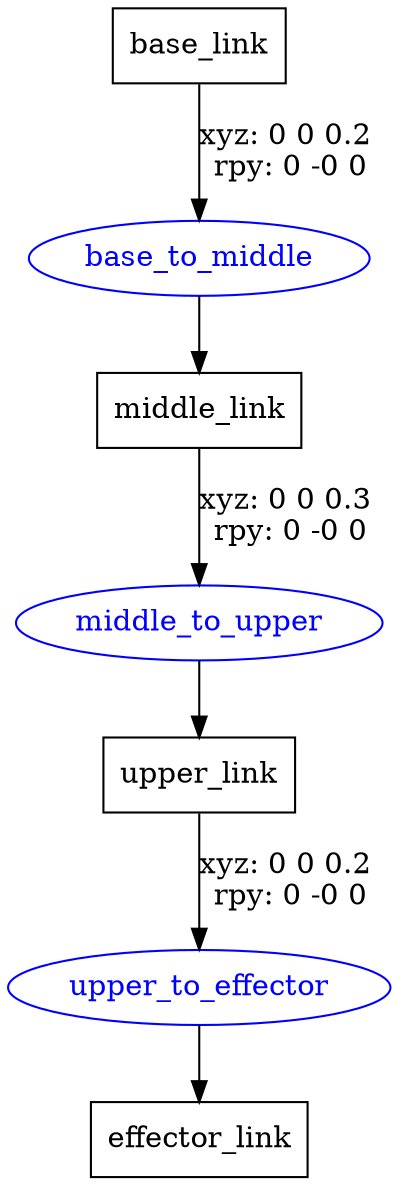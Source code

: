 digraph G {
node [shape=box];
"base_link" [label="base_link"];
"middle_link" [label="middle_link"];
"upper_link" [label="upper_link"];
"effector_link" [label="effector_link"];
node [shape=ellipse, color=blue, fontcolor=blue];
"base_link" -> "base_to_middle" [label="xyz: 0 0 0.2 \nrpy: 0 -0 0"]
"base_to_middle" -> "middle_link"
"middle_link" -> "middle_to_upper" [label="xyz: 0 0 0.3 \nrpy: 0 -0 0"]
"middle_to_upper" -> "upper_link"
"upper_link" -> "upper_to_effector" [label="xyz: 0 0 0.2 \nrpy: 0 -0 0"]
"upper_to_effector" -> "effector_link"
}
